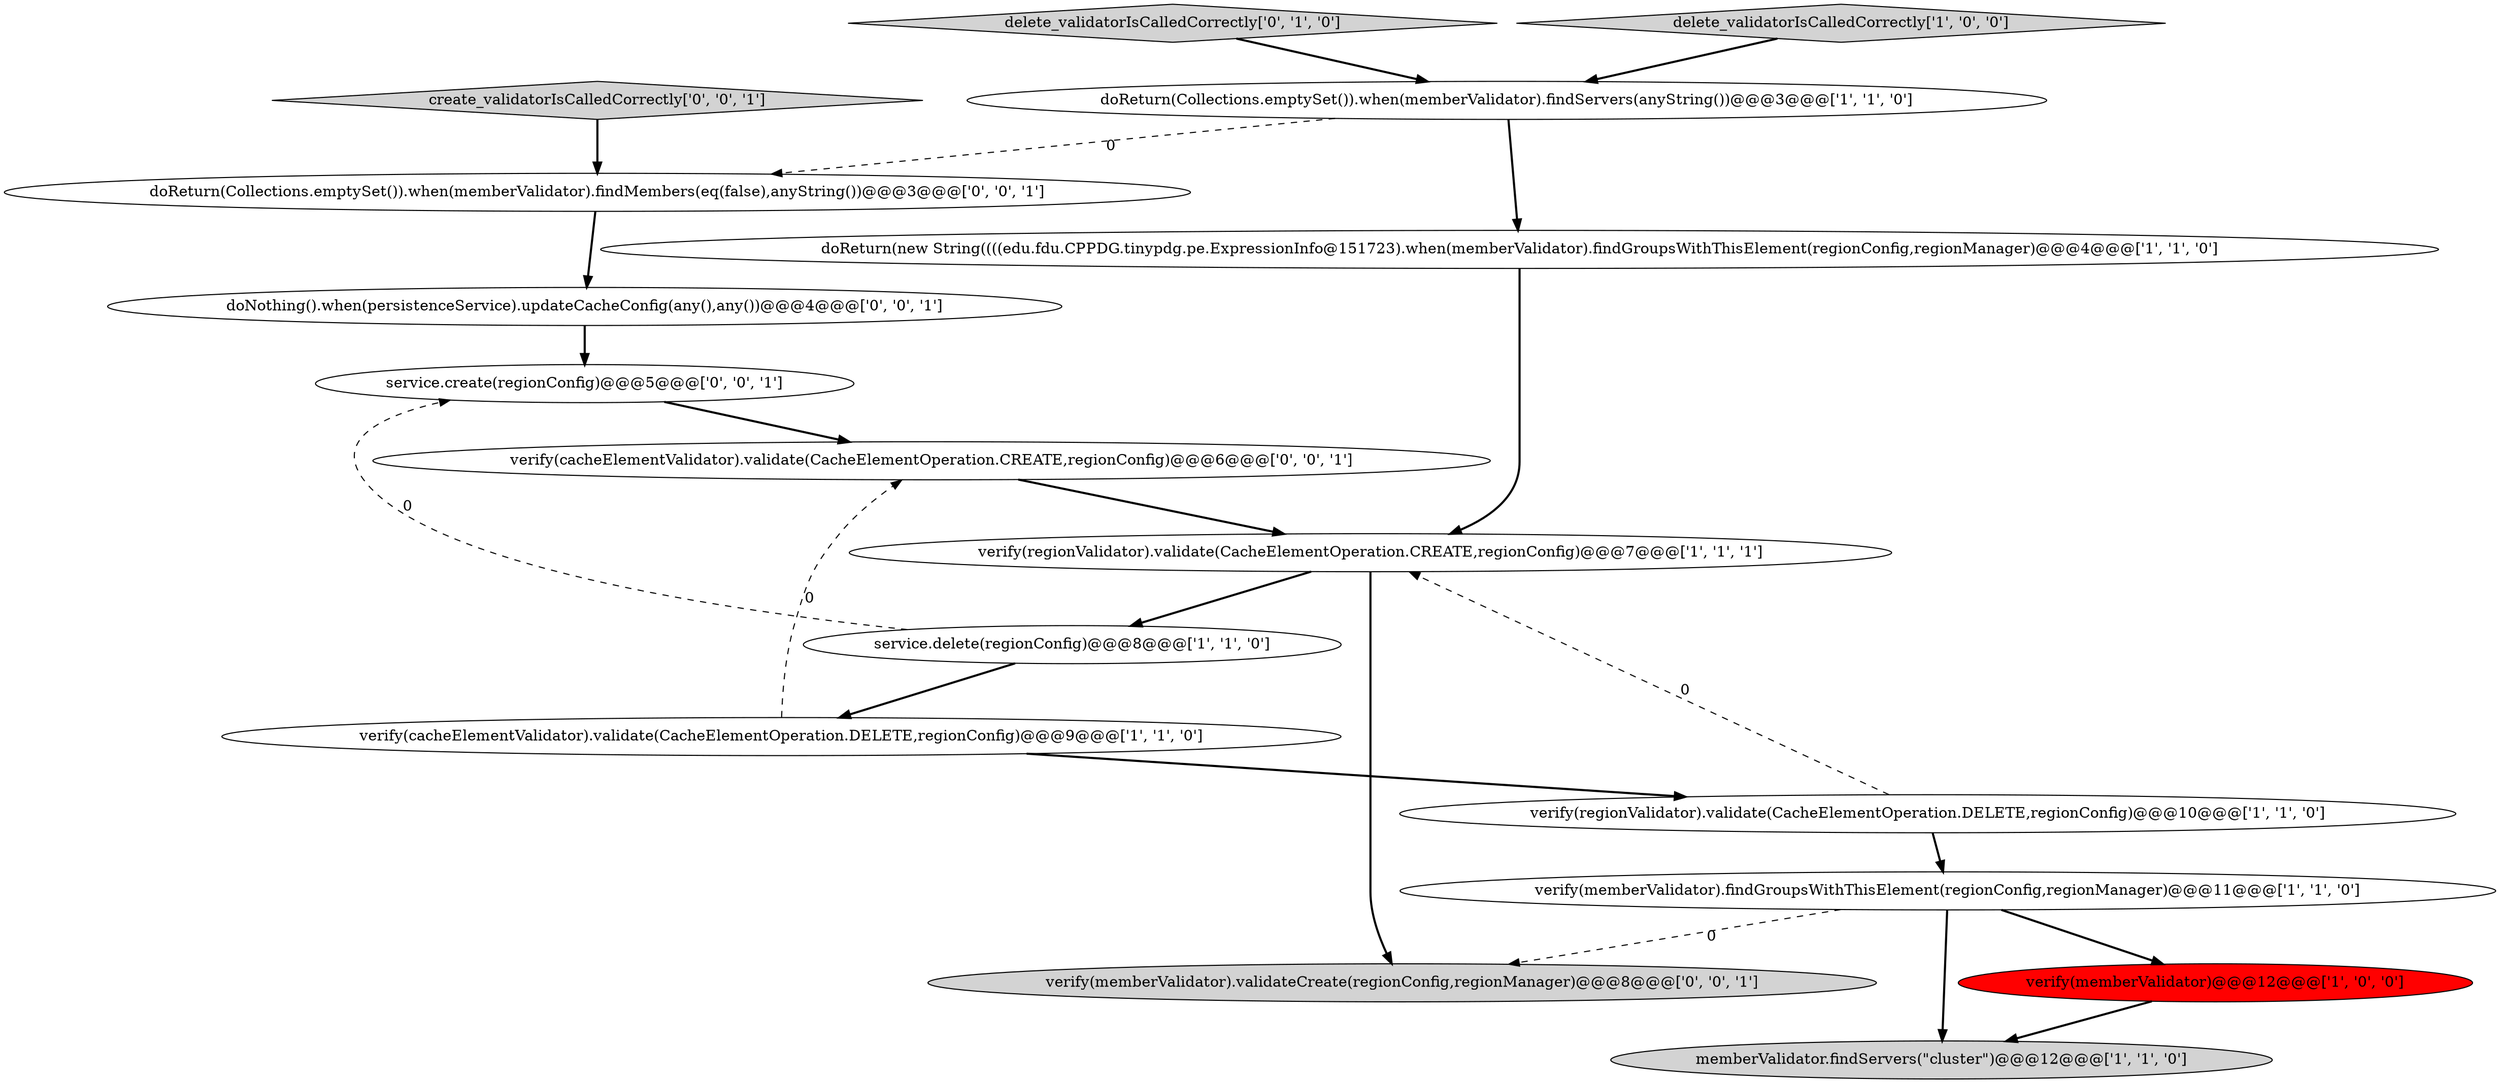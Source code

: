 digraph {
11 [style = filled, label = "doReturn(Collections.emptySet()).when(memberValidator).findMembers(eq(false),anyString())@@@3@@@['0', '0', '1']", fillcolor = white, shape = ellipse image = "AAA0AAABBB3BBB"];
0 [style = filled, label = "service.delete(regionConfig)@@@8@@@['1', '1', '0']", fillcolor = white, shape = ellipse image = "AAA0AAABBB1BBB"];
5 [style = filled, label = "doReturn(new String((((edu.fdu.CPPDG.tinypdg.pe.ExpressionInfo@151723).when(memberValidator).findGroupsWithThisElement(regionConfig,regionManager)@@@4@@@['1', '1', '0']", fillcolor = white, shape = ellipse image = "AAA0AAABBB1BBB"];
15 [style = filled, label = "verify(cacheElementValidator).validate(CacheElementOperation.CREATE,regionConfig)@@@6@@@['0', '0', '1']", fillcolor = white, shape = ellipse image = "AAA0AAABBB3BBB"];
10 [style = filled, label = "delete_validatorIsCalledCorrectly['0', '1', '0']", fillcolor = lightgray, shape = diamond image = "AAA0AAABBB2BBB"];
4 [style = filled, label = "verify(memberValidator)@@@12@@@['1', '0', '0']", fillcolor = red, shape = ellipse image = "AAA1AAABBB1BBB"];
2 [style = filled, label = "doReturn(Collections.emptySet()).when(memberValidator).findServers(anyString())@@@3@@@['1', '1', '0']", fillcolor = white, shape = ellipse image = "AAA0AAABBB1BBB"];
8 [style = filled, label = "memberValidator.findServers(\"cluster\")@@@12@@@['1', '1', '0']", fillcolor = lightgray, shape = ellipse image = "AAA0AAABBB1BBB"];
12 [style = filled, label = "create_validatorIsCalledCorrectly['0', '0', '1']", fillcolor = lightgray, shape = diamond image = "AAA0AAABBB3BBB"];
1 [style = filled, label = "verify(regionValidator).validate(CacheElementOperation.DELETE,regionConfig)@@@10@@@['1', '1', '0']", fillcolor = white, shape = ellipse image = "AAA0AAABBB1BBB"];
6 [style = filled, label = "verify(cacheElementValidator).validate(CacheElementOperation.DELETE,regionConfig)@@@9@@@['1', '1', '0']", fillcolor = white, shape = ellipse image = "AAA0AAABBB1BBB"];
7 [style = filled, label = "verify(memberValidator).findGroupsWithThisElement(regionConfig,regionManager)@@@11@@@['1', '1', '0']", fillcolor = white, shape = ellipse image = "AAA0AAABBB1BBB"];
13 [style = filled, label = "service.create(regionConfig)@@@5@@@['0', '0', '1']", fillcolor = white, shape = ellipse image = "AAA0AAABBB3BBB"];
9 [style = filled, label = "delete_validatorIsCalledCorrectly['1', '0', '0']", fillcolor = lightgray, shape = diamond image = "AAA0AAABBB1BBB"];
3 [style = filled, label = "verify(regionValidator).validate(CacheElementOperation.CREATE,regionConfig)@@@7@@@['1', '1', '1']", fillcolor = white, shape = ellipse image = "AAA0AAABBB1BBB"];
14 [style = filled, label = "doNothing().when(persistenceService).updateCacheConfig(any(),any())@@@4@@@['0', '0', '1']", fillcolor = white, shape = ellipse image = "AAA0AAABBB3BBB"];
16 [style = filled, label = "verify(memberValidator).validateCreate(regionConfig,regionManager)@@@8@@@['0', '0', '1']", fillcolor = lightgray, shape = ellipse image = "AAA0AAABBB3BBB"];
5->3 [style = bold, label=""];
1->3 [style = dashed, label="0"];
11->14 [style = bold, label=""];
0->6 [style = bold, label=""];
9->2 [style = bold, label=""];
7->16 [style = dashed, label="0"];
12->11 [style = bold, label=""];
7->4 [style = bold, label=""];
3->16 [style = bold, label=""];
7->8 [style = bold, label=""];
15->3 [style = bold, label=""];
1->7 [style = bold, label=""];
3->0 [style = bold, label=""];
6->1 [style = bold, label=""];
6->15 [style = dashed, label="0"];
0->13 [style = dashed, label="0"];
4->8 [style = bold, label=""];
2->11 [style = dashed, label="0"];
10->2 [style = bold, label=""];
13->15 [style = bold, label=""];
14->13 [style = bold, label=""];
2->5 [style = bold, label=""];
}
